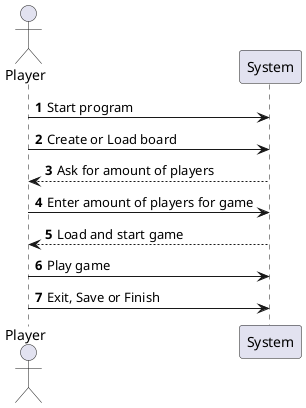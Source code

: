 @startuml
'https://plantuml.com/sequence-diagram

autonumber

Actor Player
Participant System

Player -> System: Start program

Player -> System: Create or Load board
System --> Player: Ask for amount of players
Player -> System: Enter amount of players for game
System --> Player: Load and start game
Player -> System: Play game

Player -> System: Exit, Save or Finish


@enduml